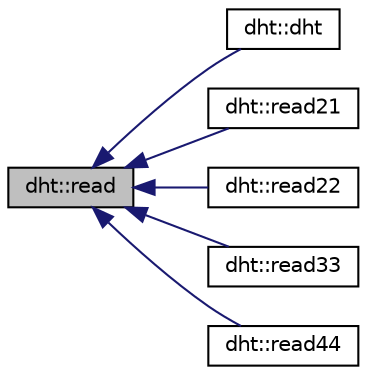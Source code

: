 digraph "dht::read"
{
  edge [fontname="Helvetica",fontsize="10",labelfontname="Helvetica",labelfontsize="10"];
  node [fontname="Helvetica",fontsize="10",shape=record];
  rankdir="LR";
  Node1 [label="dht::read",height=0.2,width=0.4,color="black", fillcolor="grey75", style="filled", fontcolor="black"];
  Node1 -> Node2 [dir="back",color="midnightblue",fontsize="10",style="solid",fontname="Helvetica"];
  Node2 [label="dht::dht",height=0.2,width=0.4,color="black", fillcolor="white", style="filled",URL="$classdht.html#afa0d349662e745a3250dee1bb4481d1c"];
  Node1 -> Node3 [dir="back",color="midnightblue",fontsize="10",style="solid",fontname="Helvetica"];
  Node3 [label="dht::read21",height=0.2,width=0.4,color="black", fillcolor="white", style="filled",URL="$classdht.html#a3e641d254dfd02ccc3371ed1882749b9"];
  Node1 -> Node4 [dir="back",color="midnightblue",fontsize="10",style="solid",fontname="Helvetica"];
  Node4 [label="dht::read22",height=0.2,width=0.4,color="black", fillcolor="white", style="filled",URL="$classdht.html#a3d8e3274a408da4faf97dc51f2eedd37"];
  Node1 -> Node5 [dir="back",color="midnightblue",fontsize="10",style="solid",fontname="Helvetica"];
  Node5 [label="dht::read33",height=0.2,width=0.4,color="black", fillcolor="white", style="filled",URL="$classdht.html#a42a56c5aedafb905b202da15ff5613f0"];
  Node1 -> Node6 [dir="back",color="midnightblue",fontsize="10",style="solid",fontname="Helvetica"];
  Node6 [label="dht::read44",height=0.2,width=0.4,color="black", fillcolor="white", style="filled",URL="$classdht.html#ae9fd6de170d0eb9f3722ab1a67339332"];
}
